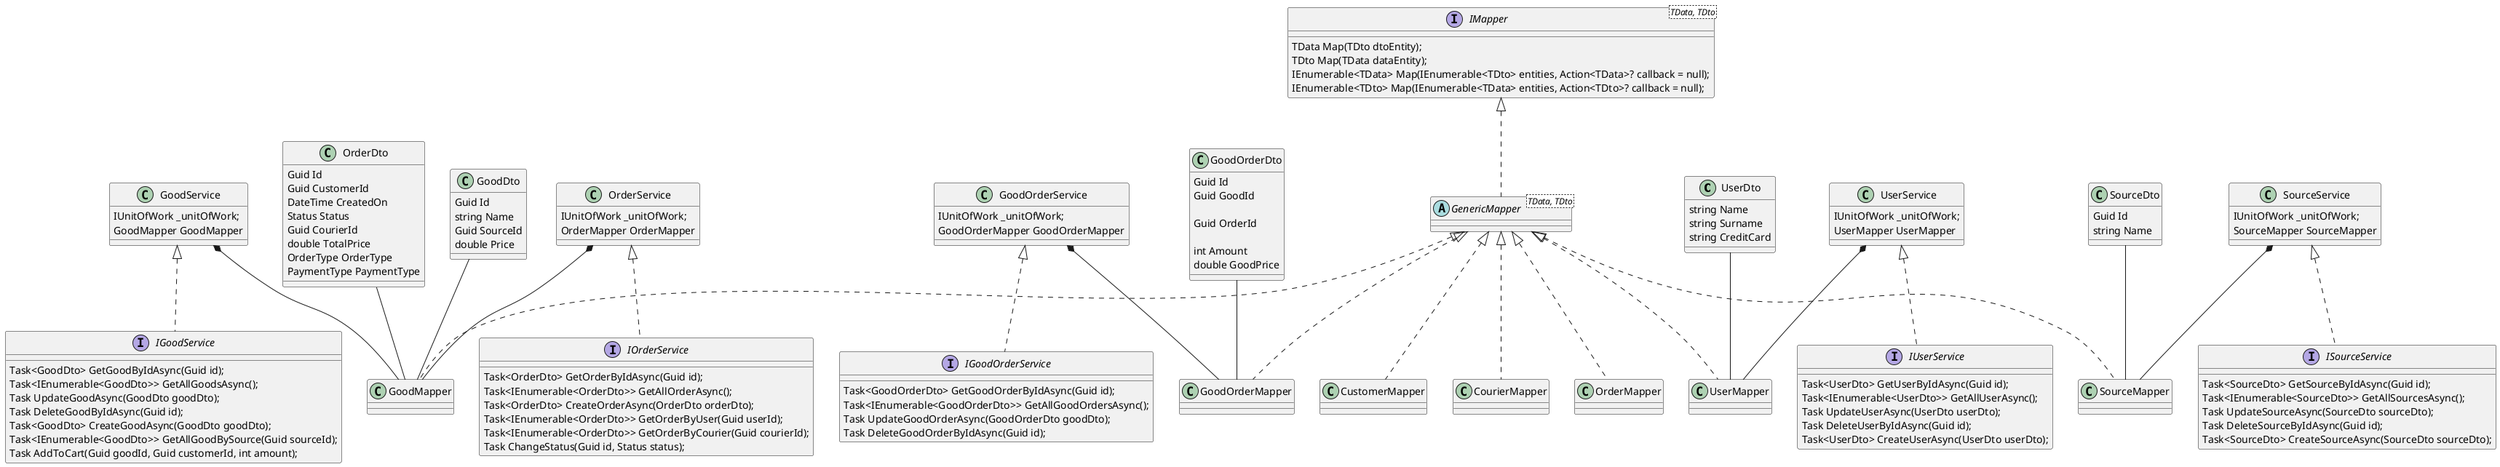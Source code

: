 ﻿@startuml
'https://plantuml.com/class-diagram

class UserDto{
     string Name
     string Surname
     string CreditCard
}
class GoodDto
{
     Guid Id
     string Name
     Guid SourceId
     double Price
}
class GoodOrderDto
{
     Guid Id
     Guid GoodId

     Guid OrderId
 
     int Amount
     double GoodPrice
}
class OrderDto
{
     Guid Id
     Guid CustomerId
     DateTime CreatedOn
     Status Status
     Guid CourierId
     double TotalPrice
     OrderType OrderType
     PaymentType PaymentType
}
class SourceDto
{
     Guid Id
     string Name
}
interface IGoodService
{
    Task<GoodDto> GetGoodByIdAsync(Guid id);
    Task<IEnumerable<GoodDto>> GetAllGoodsAsync();
    Task UpdateGoodAsync(GoodDto goodDto);
    Task DeleteGoodByIdAsync(Guid id);
    Task<GoodDto> CreateGoodAsync(GoodDto goodDto);
    Task<IEnumerable<GoodDto>> GetAllGoodBySource(Guid sourceId);
    Task AddToCart(Guid goodId, Guid customerId, int amount);
}

interface IGoodOrderService
{
    Task<GoodOrderDto> GetGoodOrderByIdAsync(Guid id);
    Task<IEnumerable<GoodOrderDto>> GetAllGoodOrdersAsync();
    Task UpdateGoodOrderAsync(GoodOrderDto goodDto);
    Task DeleteGoodOrderByIdAsync(Guid id);
}
interface IMapper<TData, TDto>
{
    TData Map(TDto dtoEntity);
    TDto Map(TData dataEntity);
        
    IEnumerable<TData> Map(IEnumerable<TDto> entities, Action<TData>? callback = null);
    IEnumerable<TDto> Map(IEnumerable<TData> entities, Action<TDto>? callback = null);
}
interface IOrderService
{
    Task<OrderDto> GetOrderByIdAsync(Guid id);
    Task<IEnumerable<OrderDto>> GetAllOrderAsync();
    Task<OrderDto> CreateOrderAsync(OrderDto orderDto);
    Task<IEnumerable<OrderDto>> GetOrderByUser(Guid userId);
    Task<IEnumerable<OrderDto>> GetOrderByCourier(Guid courierId);
    Task ChangeStatus(Guid id, Status status);
}
interface ISourceService
{
    Task<SourceDto> GetSourceByIdAsync(Guid id);
    Task<IEnumerable<SourceDto>> GetAllSourcesAsync();
    Task UpdateSourceAsync(SourceDto sourceDto);
    Task DeleteSourceByIdAsync(Guid id);
    Task<SourceDto> CreateSourceAsync(SourceDto sourceDto);
}
interface IUserService
{
    Task<UserDto> GetUserByIdAsync(Guid id);
    Task<IEnumerable<UserDto>> GetAllUserAsync();
    Task UpdateUserAsync(UserDto userDto);
    Task DeleteUserByIdAsync(Guid id);
    Task<UserDto> CreateUserAsync(UserDto userDto);
}
abstract class GenericMapper<TData, TDto>
IMapper <|..GenericMapper
class CustomerMapper
GenericMapper <|.. CustomerMapper
class CourierMapper
GenericMapper <|.. CourierMapper
class GoodMapper
GenericMapper <|.. GoodMapper
class GoodOrderMapper
GenericMapper <|.. GoodOrderMapper
class OrderMapper
GenericMapper <|.. OrderMapper
class SourceMapper
GenericMapper <|.. SourceMapper
class UserMapper
GenericMapper <|.. UserMapper

class GoodOrderService{
    IUnitOfWork _unitOfWork;
    GoodOrderMapper GoodOrderMapper
}
GoodOrderService <|.. IGoodOrderService
GoodOrderService *-- GoodOrderMapper
GoodOrderDto -- GoodOrderMapper
class GoodService{
    IUnitOfWork _unitOfWork;
    GoodMapper GoodMapper
}
GoodService <|.. IGoodService
GoodService *-- GoodMapper
GoodDto -- GoodMapper
class OrderService{
    IUnitOfWork _unitOfWork;
    OrderMapper OrderMapper
}
OrderService <|.. IOrderService
OrderService *-- GoodMapper
OrderDto -- GoodMapper
class SourceService{
    IUnitOfWork _unitOfWork;
    SourceMapper SourceMapper
}
SourceService <|.. ISourceService
SourceService *-- SourceMapper
SourceDto -- SourceMapper
class UserService{
    IUnitOfWork _unitOfWork;
    UserMapper UserMapper
}
UserService <|.. IUserService
UserService *-- UserMapper
UserDto -- UserMapper


@enduml